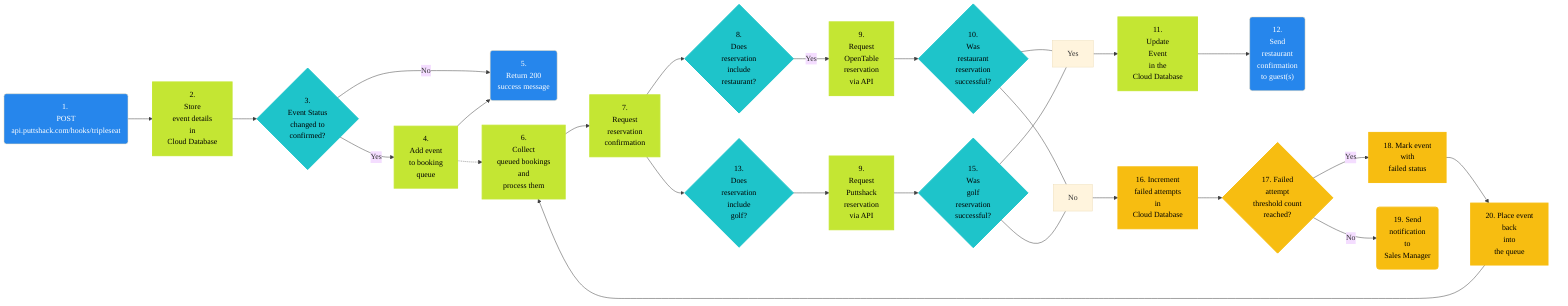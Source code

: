 %%{init: {'theme': 'base', 'themeVariables': { 'lineColor': '#404040'}, 'fontFamily': 'Montserrat', 'fontSize': 10}}%%

        %% Puttshack Tripleseat event confirmation webhook flow chart
        %% Author Shaloo Shalini <shalz@hotmail.com>

        graph LR
          Node1(" 1. <br/> POST <br/>api.puttshack.com/hooks/tripleseat"):::apinodefill
          Node2[" 2. <br/>Store <br/>event details <br/>in <br/>Cloud Database"]:::descfill
          Node3{" 3. <br/>Event Status <br/>changed to <br/>confirmed?"}:::descfillcyan
          Node4[" 4. <br/>Add event <br/>to booking <br/>queue"]:::descfill
          Node5(" 5. <br/> Return 200 <br/>success message"):::apinodefill
          Node6[" 6. <br/>Collect <br/>queued bookings <br/> and <br/>process them"]:::descfill
          Node7[" 7. <br/>Request <br/>reservation <br/> confirmation"]:::descfill
          Node8{" 8. <br/>Does <br/>reservation  <br/>include <br/> restaurant?"}:::descfillcyan
          Node9[" 9. <br/>Request <br/>OpenTable <br/> reservation <br/> via API"]:::descfill
          Node10{" 10. <br/>Was <br/>restaurant  <br/>reservation <br/> successful?"}:::descfillcyan
          Node11[" 11. <br/>Update<br/>Event <br/> in the <br/> Cloud Database"]:::descfill
          Node12("12. <br/> Send <br/>restaurant<br/> confirmation<br/>to guest(s)"):::apinodefill
          Node13{" 13. <br/>Does <br/>reservation  <br/>include <br/> golf?"}:::descfillcyan
          Node14[" 9. <br/>Request <br/>Puttshack <br/> reservation <br/> via API"]:::descfill
          Node15{" 15. <br/>Was <br/>golf  <br/>reservation <br/> successful?"}:::descfillcyan
          Node16[" 16. Increment <br/>failed attempts <br/>in <br/>Cloud Database"]:::descfillor
          Node17{" 17. Failed <br/>attempt <br/>threshold count <br/>reached?"}:::descfillor
          Node18[" 18. Mark event <br/>with <br/>failed status"]:::descfillor
          Node19(" 19. Send <br/> notification <br/>to <br/>Sales Manager"):::descfillor
          Node20[" 20. Place event <br/>back <br/>into <br/>the queue"]:::descfillor

          Node1 --> Node2 --> Node3 -- Yes --> Node4
          Node3 -- No --> Node5
          Node4 --> Node5
          Node4 -.-> Node6 --> Node7 --> Node8 -- Yes --> Node9 --> Node10
          Node10 & Node15 --- Yes --> Node11
          Node7 --> Node13 --> Node14 --> Node15
          Node11 --> Node12
          Node10 & Node15 --- No --> Node16 --> Node17
          Node17 -- Yes --> Node18 --> Node20 --> Node6
          Node17 -- No --> Node19

          classDef apinodefill fill:#2686ec,stroke:2686ec,color:white,stroke-width:1px
          classDef descfill fill:#c4e633,stroke:#c4e633,color:black,stroke-width:2px
          classDef descfillcyan fill:#1ec4ca,stroke:#1ec4ca,color:black,stroke-width:2px
          classDef descfillor fill:#f7bd11,stroke:#f7bd11,color:black,stroke-width:2px